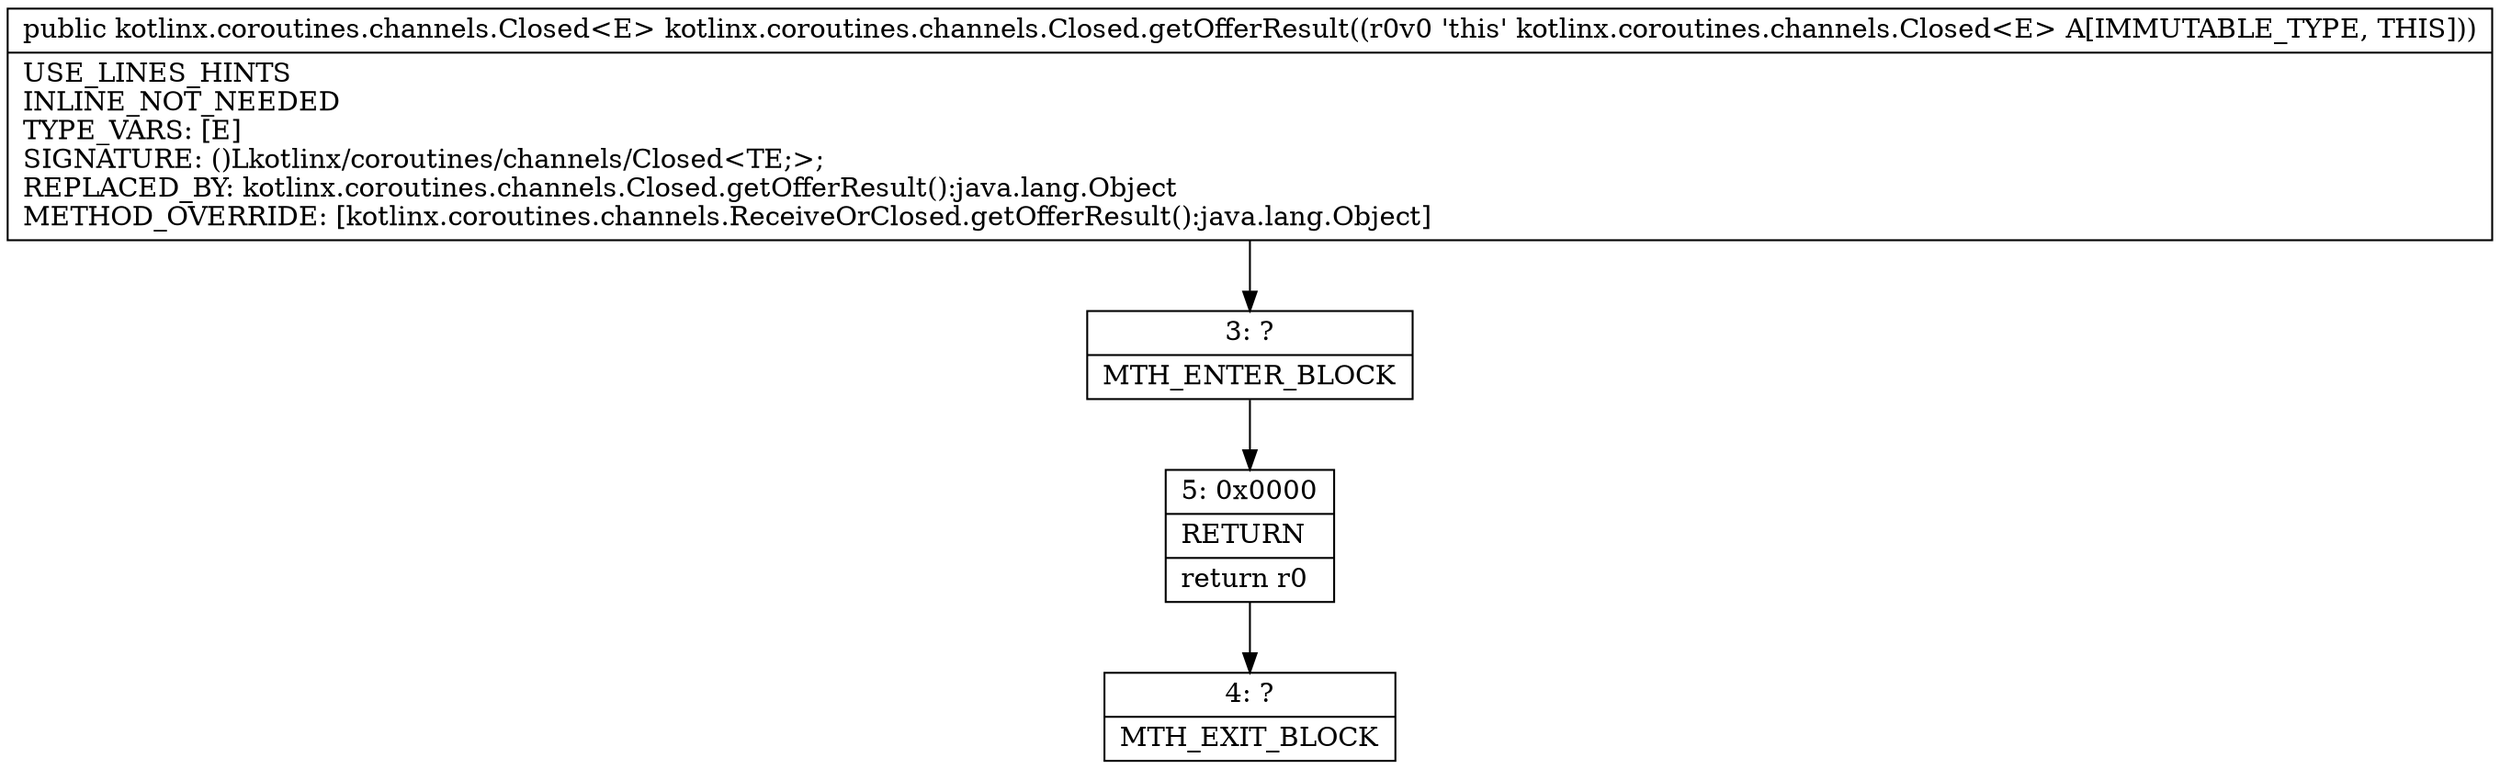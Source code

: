 digraph "CFG forkotlinx.coroutines.channels.Closed.getOfferResult()Lkotlinx\/coroutines\/channels\/Closed;" {
Node_3 [shape=record,label="{3\:\ ?|MTH_ENTER_BLOCK\l}"];
Node_5 [shape=record,label="{5\:\ 0x0000|RETURN\l|return r0\l}"];
Node_4 [shape=record,label="{4\:\ ?|MTH_EXIT_BLOCK\l}"];
MethodNode[shape=record,label="{public kotlinx.coroutines.channels.Closed\<E\> kotlinx.coroutines.channels.Closed.getOfferResult((r0v0 'this' kotlinx.coroutines.channels.Closed\<E\> A[IMMUTABLE_TYPE, THIS]))  | USE_LINES_HINTS\lINLINE_NOT_NEEDED\lTYPE_VARS: [E]\lSIGNATURE: ()Lkotlinx\/coroutines\/channels\/Closed\<TE;\>;\lREPLACED_BY: kotlinx.coroutines.channels.Closed.getOfferResult():java.lang.Object\lMETHOD_OVERRIDE: [kotlinx.coroutines.channels.ReceiveOrClosed.getOfferResult():java.lang.Object]\l}"];
MethodNode -> Node_3;Node_3 -> Node_5;
Node_5 -> Node_4;
}

